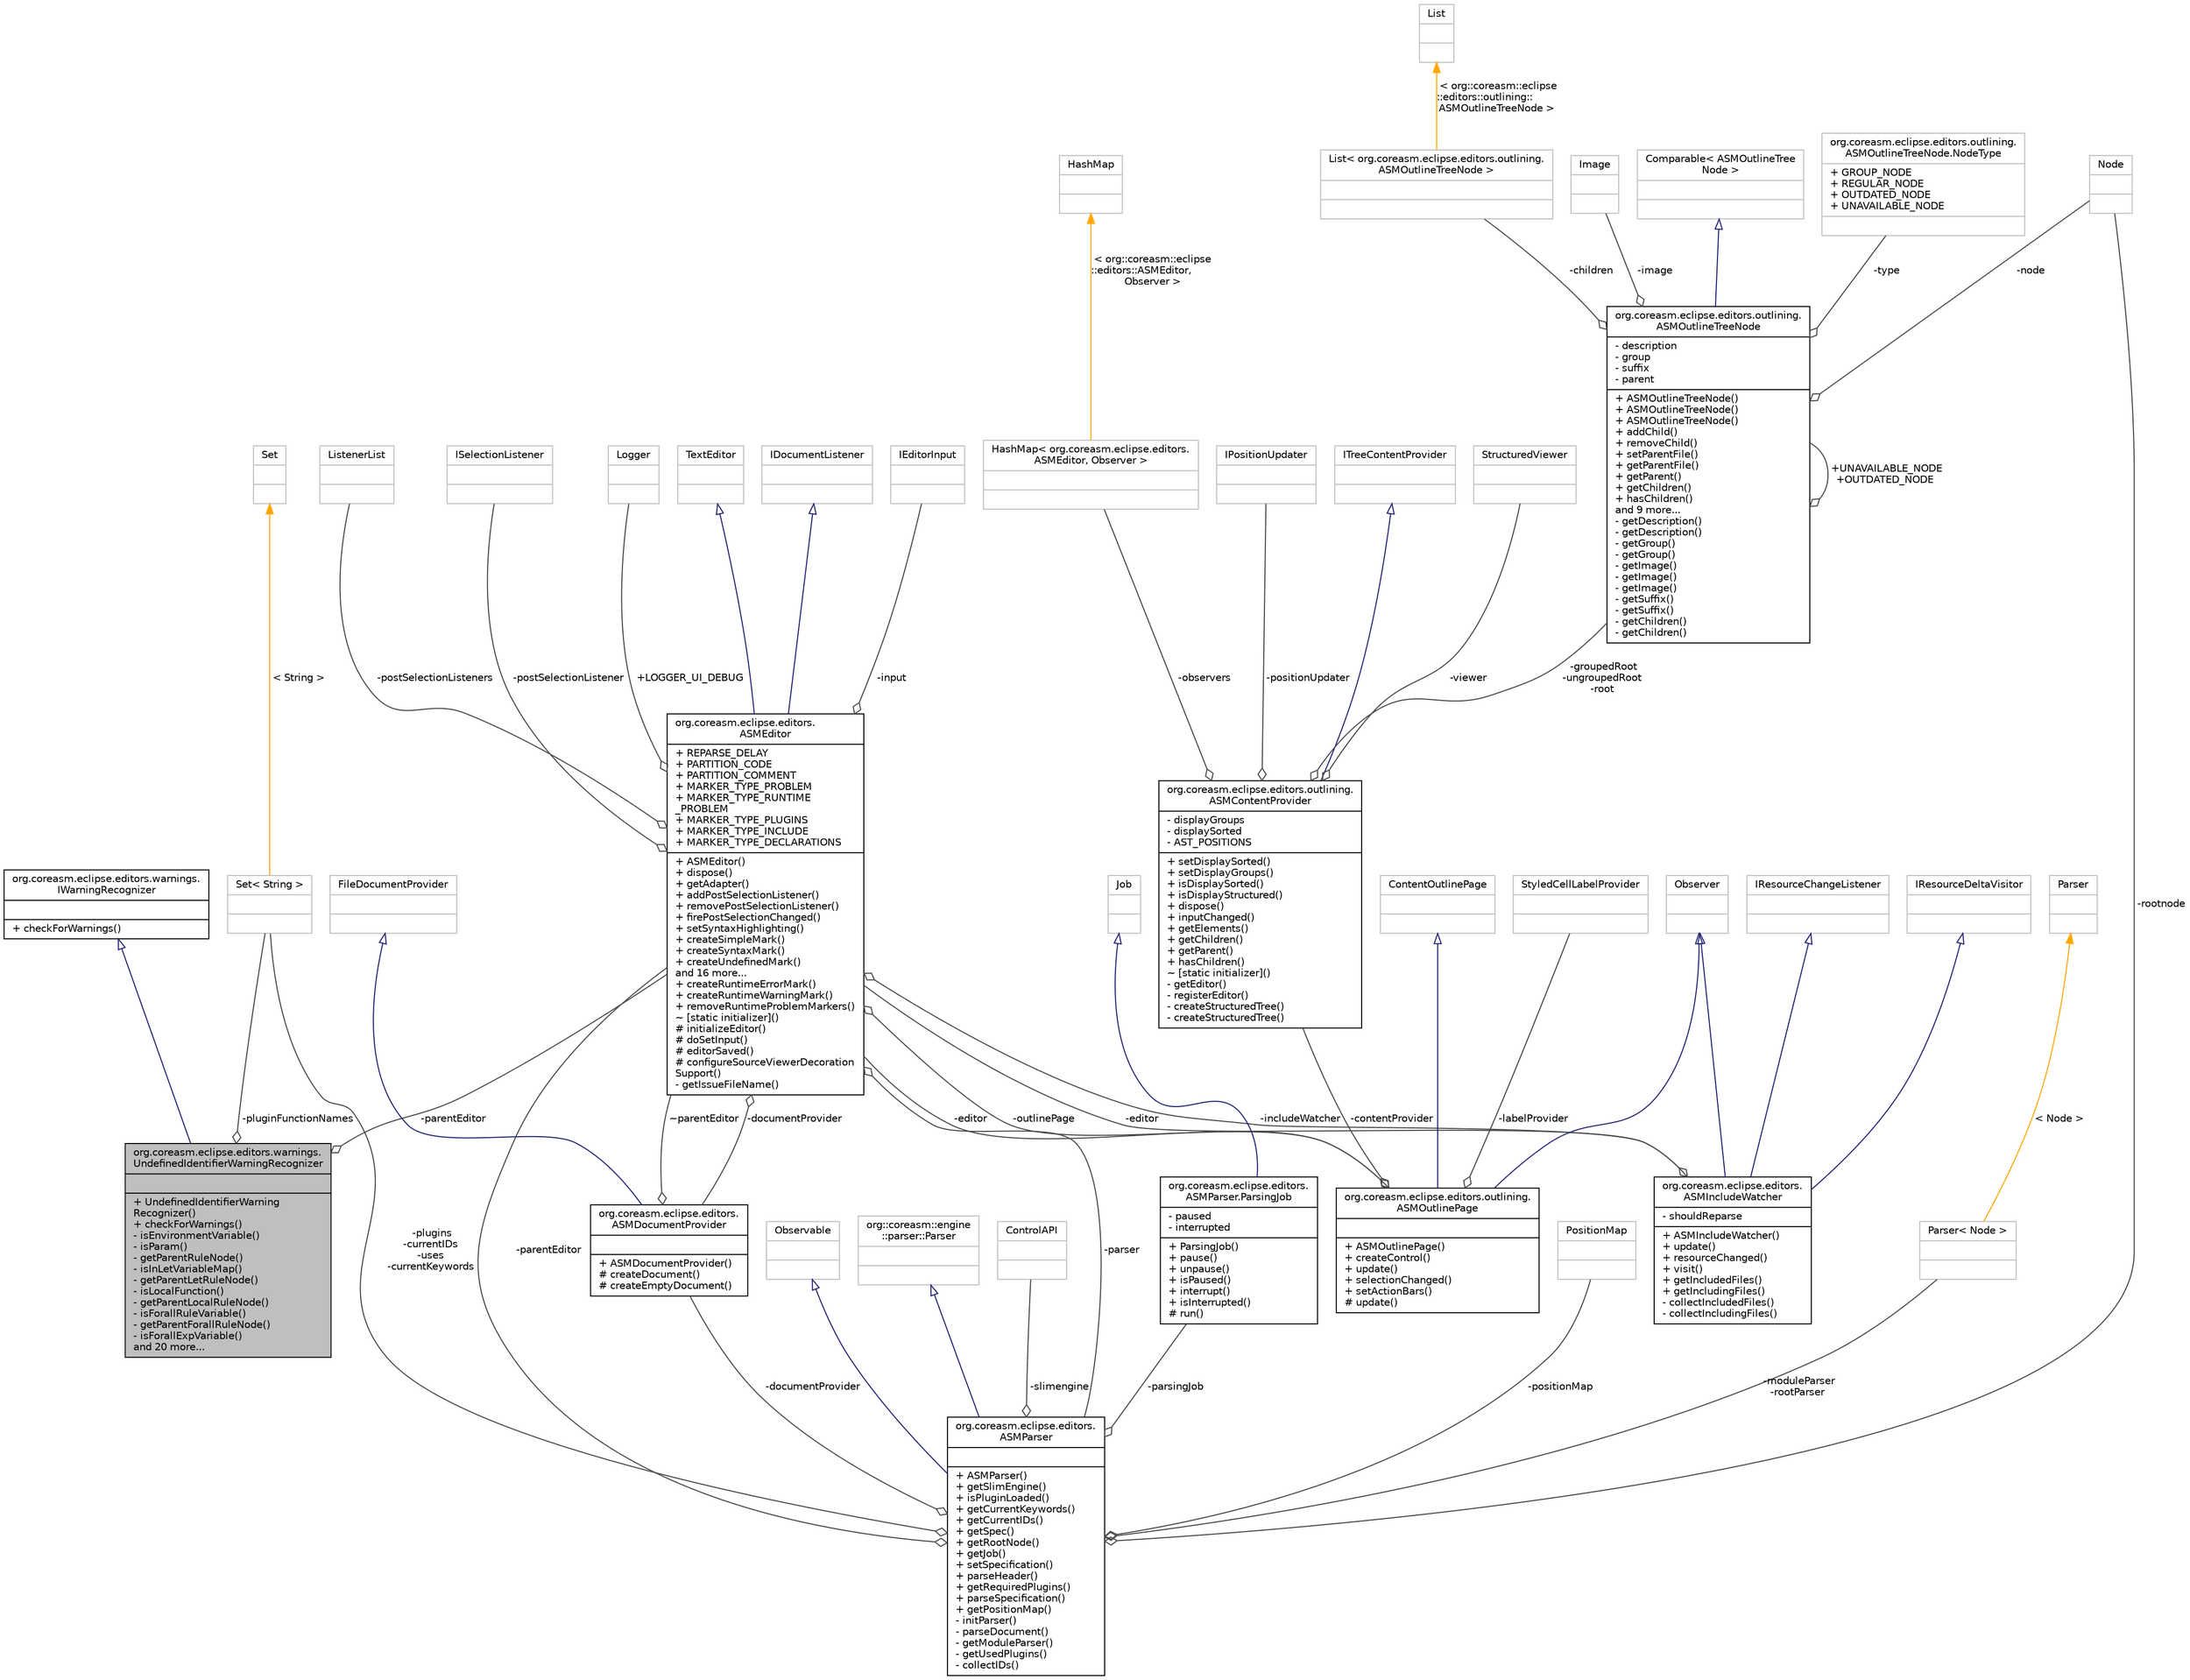 digraph "org.coreasm.eclipse.editors.warnings.UndefinedIdentifierWarningRecognizer"
{
  bgcolor="transparent";
  edge [fontname="Helvetica",fontsize="10",labelfontname="Helvetica",labelfontsize="10"];
  node [fontname="Helvetica",fontsize="10",shape=record];
  Node1 [label="{org.coreasm.eclipse.editors.warnings.\lUndefinedIdentifierWarningRecognizer\n||+ UndefinedIdentifierWarning\lRecognizer()\l+ checkForWarnings()\l- isEnvironmentVariable()\l- isParam()\l- getParentRuleNode()\l- isInLetVariableMap()\l- getParentLetRuleNode()\l- isLocalFunction()\l- getParentLocalRuleNode()\l- isForallRuleVariable()\l- getParentForallRuleNode()\l- isForallExpVariable()\land 20 more...\l}",height=0.2,width=0.4,color="black", fillcolor="grey75", style="filled" fontcolor="black"];
  Node2 -> Node1 [dir="back",color="midnightblue",fontsize="10",style="solid",arrowtail="onormal",fontname="Helvetica"];
  Node2 [label="{org.coreasm.eclipse.editors.warnings.\lIWarningRecognizer\n||+ checkForWarnings()\l}",height=0.2,width=0.4,color="black",URL="$interfaceorg_1_1coreasm_1_1eclipse_1_1editors_1_1warnings_1_1IWarningRecognizer.html",tooltip="This interface should be implemented by warning recognizers. "];
  Node3 -> Node1 [color="grey25",fontsize="10",style="solid",label=" -parentEditor" ,arrowhead="odiamond",fontname="Helvetica"];
  Node3 [label="{org.coreasm.eclipse.editors.\lASMEditor\n|+ REPARSE_DELAY\l+ PARTITION_CODE\l+ PARTITION_COMMENT\l+ MARKER_TYPE_PROBLEM\l+ MARKER_TYPE_RUNTIME\l_PROBLEM\l+ MARKER_TYPE_PLUGINS\l+ MARKER_TYPE_INCLUDE\l+ MARKER_TYPE_DECLARATIONS\l|+ ASMEditor()\l+ dispose()\l+ getAdapter()\l+ addPostSelectionListener()\l+ removePostSelectionListener()\l+ firePostSelectionChanged()\l+ setSyntaxHighlighting()\l+ createSimpleMark()\l+ createSyntaxMark()\l+ createUndefinedMark()\land 16 more...\l+ createRuntimeErrorMark()\l+ createRuntimeWarningMark()\l+ removeRuntimeProblemMarkers()\l~ [static initializer]()\l# initializeEditor()\l# doSetInput()\l# editorSaved()\l# configureSourceViewerDecoration\lSupport()\l- getIssueFileName()\l}",height=0.2,width=0.4,color="black",URL="$classorg_1_1coreasm_1_1eclipse_1_1editors_1_1ASMEditor.html",tooltip="The ASMEditor class is the root class of each CoreASM editor which initiates all other classes of the..."];
  Node4 -> Node3 [dir="back",color="midnightblue",fontsize="10",style="solid",arrowtail="onormal",fontname="Helvetica"];
  Node4 [label="{TextEditor\n||}",height=0.2,width=0.4,color="grey75"];
  Node5 -> Node3 [dir="back",color="midnightblue",fontsize="10",style="solid",arrowtail="onormal",fontname="Helvetica"];
  Node5 [label="{IDocumentListener\n||}",height=0.2,width=0.4,color="grey75"];
  Node6 -> Node3 [color="grey25",fontsize="10",style="solid",label=" -input" ,arrowhead="odiamond",fontname="Helvetica"];
  Node6 [label="{IEditorInput\n||}",height=0.2,width=0.4,color="grey75"];
  Node7 -> Node3 [color="grey25",fontsize="10",style="solid",label=" -postSelectionListeners" ,arrowhead="odiamond",fontname="Helvetica"];
  Node7 [label="{ListenerList\n||}",height=0.2,width=0.4,color="grey75"];
  Node8 -> Node3 [color="grey25",fontsize="10",style="solid",label=" -postSelectionListener" ,arrowhead="odiamond",fontname="Helvetica"];
  Node8 [label="{ISelectionListener\n||}",height=0.2,width=0.4,color="grey75"];
  Node9 -> Node3 [color="grey25",fontsize="10",style="solid",label=" -documentProvider" ,arrowhead="odiamond",fontname="Helvetica"];
  Node9 [label="{org.coreasm.eclipse.editors.\lASMDocumentProvider\n||+ ASMDocumentProvider()\l# createDocument()\l# createEmptyDocument()\l}",height=0.2,width=0.4,color="black",URL="$classorg_1_1coreasm_1_1eclipse_1_1editors_1_1ASMDocumentProvider.html",tooltip="This class is a DocumentProvider for ASMDocuments stored as files. "];
  Node10 -> Node9 [dir="back",color="midnightblue",fontsize="10",style="solid",arrowtail="onormal",fontname="Helvetica"];
  Node10 [label="{FileDocumentProvider\n||}",height=0.2,width=0.4,color="grey75"];
  Node3 -> Node9 [color="grey25",fontsize="10",style="solid",label=" ~parentEditor" ,arrowhead="odiamond",fontname="Helvetica"];
  Node11 -> Node3 [color="grey25",fontsize="10",style="solid",label=" +LOGGER_UI_DEBUG" ,arrowhead="odiamond",fontname="Helvetica"];
  Node11 [label="{Logger\n||}",height=0.2,width=0.4,color="grey75"];
  Node12 -> Node3 [color="grey25",fontsize="10",style="solid",label=" -includeWatcher" ,arrowhead="odiamond",fontname="Helvetica"];
  Node12 [label="{org.coreasm.eclipse.editors.\lASMIncludeWatcher\n|- shouldReparse\l|+ ASMIncludeWatcher()\l+ update()\l+ resourceChanged()\l+ visit()\l+ getIncludedFiles()\l+ getIncludingFiles()\l- collectIncludedFiles()\l- collectIncludingFiles()\l}",height=0.2,width=0.4,color="black",URL="$classorg_1_1coreasm_1_1eclipse_1_1editors_1_1ASMIncludeWatcher.html",tooltip="The IncludeWatcher watches included specifications. "];
  Node13 -> Node12 [dir="back",color="midnightblue",fontsize="10",style="solid",arrowtail="onormal",fontname="Helvetica"];
  Node13 [label="{Observer\n||}",height=0.2,width=0.4,color="grey75"];
  Node14 -> Node12 [dir="back",color="midnightblue",fontsize="10",style="solid",arrowtail="onormal",fontname="Helvetica"];
  Node14 [label="{IResourceChangeListener\n||}",height=0.2,width=0.4,color="grey75"];
  Node15 -> Node12 [dir="back",color="midnightblue",fontsize="10",style="solid",arrowtail="onormal",fontname="Helvetica"];
  Node15 [label="{IResourceDeltaVisitor\n||}",height=0.2,width=0.4,color="grey75"];
  Node3 -> Node12 [color="grey25",fontsize="10",style="solid",label=" -editor" ,arrowhead="odiamond",fontname="Helvetica"];
  Node16 -> Node3 [color="grey25",fontsize="10",style="solid",label=" -parser" ,arrowhead="odiamond",fontname="Helvetica"];
  Node16 [label="{org.coreasm.eclipse.editors.\lASMParser\n||+ ASMParser()\l+ getSlimEngine()\l+ isPluginLoaded()\l+ getCurrentKeywords()\l+ getCurrentIDs()\l+ getSpec()\l+ getRootNode()\l+ getJob()\l+ setSpecification()\l+ parseHeader()\l+ getRequiredPlugins()\l+ parseSpecification()\l+ getPositionMap()\l- initParser()\l- parseDocument()\l- getModuleParser()\l- getUsedPlugins()\l- collectIDs()\l}",height=0.2,width=0.4,color="black",URL="$classorg_1_1coreasm_1_1eclipse_1_1editors_1_1ASMParser.html",tooltip="This class organizes the parsing of CoreASM specifications. "];
  Node17 -> Node16 [dir="back",color="midnightblue",fontsize="10",style="solid",arrowtail="onormal",fontname="Helvetica"];
  Node17 [label="{Observable\n||}",height=0.2,width=0.4,color="grey75"];
  Node18 -> Node16 [dir="back",color="midnightblue",fontsize="10",style="solid",arrowtail="onormal",fontname="Helvetica"];
  Node18 [label="{org::coreasm::engine\l::parser::Parser\n||}",height=0.2,width=0.4,color="grey75"];
  Node19 -> Node16 [color="grey25",fontsize="10",style="solid",label=" -slimengine" ,arrowhead="odiamond",fontname="Helvetica"];
  Node19 [label="{ControlAPI\n||}",height=0.2,width=0.4,color="grey75"];
  Node20 -> Node16 [color="grey25",fontsize="10",style="solid",label=" -rootnode" ,arrowhead="odiamond",fontname="Helvetica"];
  Node20 [label="{Node\n||}",height=0.2,width=0.4,color="grey75"];
  Node9 -> Node16 [color="grey25",fontsize="10",style="solid",label=" -documentProvider" ,arrowhead="odiamond",fontname="Helvetica"];
  Node3 -> Node16 [color="grey25",fontsize="10",style="solid",label=" -parentEditor" ,arrowhead="odiamond",fontname="Helvetica"];
  Node21 -> Node16 [color="grey25",fontsize="10",style="solid",label=" -parsingJob" ,arrowhead="odiamond",fontname="Helvetica"];
  Node21 [label="{org.coreasm.eclipse.editors.\lASMParser.ParsingJob\n|- paused\l- interrupted\l|+ ParsingJob()\l+ pause()\l+ unpause()\l+ isPaused()\l+ interrupt()\l+ isInterrupted()\l# run()\l}",height=0.2,width=0.4,color="black",URL="$classorg_1_1coreasm_1_1eclipse_1_1editors_1_1ASMParser_1_1ParsingJob.html",tooltip="This class manages the running of the parser. "];
  Node22 -> Node21 [dir="back",color="midnightblue",fontsize="10",style="solid",arrowtail="onormal",fontname="Helvetica"];
  Node22 [label="{Job\n||}",height=0.2,width=0.4,color="grey75"];
  Node23 -> Node16 [color="grey25",fontsize="10",style="solid",label=" -plugins\n-currentIDs\n-uses\n-currentKeywords" ,arrowhead="odiamond",fontname="Helvetica"];
  Node23 [label="{Set\< String \>\n||}",height=0.2,width=0.4,color="grey75"];
  Node24 -> Node23 [dir="back",color="orange",fontsize="10",style="solid",label=" \< String \>" ,fontname="Helvetica"];
  Node24 [label="{Set\n||}",height=0.2,width=0.4,color="grey75"];
  Node25 -> Node16 [color="grey25",fontsize="10",style="solid",label=" -positionMap" ,arrowhead="odiamond",fontname="Helvetica"];
  Node25 [label="{PositionMap\n||}",height=0.2,width=0.4,color="grey75"];
  Node26 -> Node16 [color="grey25",fontsize="10",style="solid",label=" -moduleParser\n-rootParser" ,arrowhead="odiamond",fontname="Helvetica"];
  Node26 [label="{Parser\< Node \>\n||}",height=0.2,width=0.4,color="grey75"];
  Node27 -> Node26 [dir="back",color="orange",fontsize="10",style="solid",label=" \< Node \>" ,fontname="Helvetica"];
  Node27 [label="{Parser\n||}",height=0.2,width=0.4,color="grey75"];
  Node28 -> Node3 [color="grey25",fontsize="10",style="solid",label=" -outlinePage" ,arrowhead="odiamond",fontname="Helvetica"];
  Node28 [label="{org.coreasm.eclipse.editors.outlining.\lASMOutlinePage\n||+ ASMOutlinePage()\l+ createControl()\l+ update()\l+ selectionChanged()\l+ setActionBars()\l# update()\l}",height=0.2,width=0.4,color="black",URL="$classorg_1_1coreasm_1_1eclipse_1_1editors_1_1outlining_1_1ASMOutlinePage.html"];
  Node29 -> Node28 [dir="back",color="midnightblue",fontsize="10",style="solid",arrowtail="onormal",fontname="Helvetica"];
  Node29 [label="{ContentOutlinePage\n||}",height=0.2,width=0.4,color="grey75"];
  Node13 -> Node28 [dir="back",color="midnightblue",fontsize="10",style="solid",arrowtail="onormal",fontname="Helvetica"];
  Node3 -> Node28 [color="grey25",fontsize="10",style="solid",label=" -editor" ,arrowhead="odiamond",fontname="Helvetica"];
  Node30 -> Node28 [color="grey25",fontsize="10",style="solid",label=" -contentProvider" ,arrowhead="odiamond",fontname="Helvetica"];
  Node30 [label="{org.coreasm.eclipse.editors.outlining.\lASMContentProvider\n|- displayGroups\l- displaySorted\l- AST_POSITIONS\l|+ setDisplaySorted()\l+ setDisplayGroups()\l+ isDisplaySorted()\l+ isDisplayStructured()\l+ dispose()\l+ inputChanged()\l+ getElements()\l+ getChildren()\l+ getParent()\l+ hasChildren()\l~ [static initializer]()\l- getEditor()\l- registerEditor()\l- createStructuredTree()\l- createStructuredTree()\l}",height=0.2,width=0.4,color="black",URL="$classorg_1_1coreasm_1_1eclipse_1_1editors_1_1outlining_1_1ASMContentProvider.html"];
  Node31 -> Node30 [dir="back",color="midnightblue",fontsize="10",style="solid",arrowtail="onormal",fontname="Helvetica"];
  Node31 [label="{ITreeContentProvider\n||}",height=0.2,width=0.4,color="grey75"];
  Node32 -> Node30 [color="grey25",fontsize="10",style="solid",label=" -viewer" ,arrowhead="odiamond",fontname="Helvetica"];
  Node32 [label="{StructuredViewer\n||}",height=0.2,width=0.4,color="grey75"];
  Node33 -> Node30 [color="grey25",fontsize="10",style="solid",label=" -observers" ,arrowhead="odiamond",fontname="Helvetica"];
  Node33 [label="{HashMap\< org.coreasm.eclipse.editors.\lASMEditor, Observer \>\n||}",height=0.2,width=0.4,color="grey75"];
  Node34 -> Node33 [dir="back",color="orange",fontsize="10",style="solid",label=" \< org::coreasm::eclipse\l::editors::ASMEditor,\l Observer \>" ,fontname="Helvetica"];
  Node34 [label="{HashMap\n||}",height=0.2,width=0.4,color="grey75"];
  Node35 -> Node30 [color="grey25",fontsize="10",style="solid",label=" -groupedRoot\n-ungroupedRoot\n-root" ,arrowhead="odiamond",fontname="Helvetica"];
  Node35 [label="{org.coreasm.eclipse.editors.outlining.\lASMOutlineTreeNode\n|- description\l- group\l- suffix\l- parent\l|+ ASMOutlineTreeNode()\l+ ASMOutlineTreeNode()\l+ ASMOutlineTreeNode()\l+ addChild()\l+ removeChild()\l+ setParentFile()\l+ getParentFile()\l+ getParent()\l+ getChildren()\l+ hasChildren()\land 9 more...\l- getDescription()\l- getDescription()\l- getGroup()\l- getGroup()\l- getImage()\l- getImage()\l- getImage()\l- getSuffix()\l- getSuffix()\l- getChildren()\l- getChildren()\l}",height=0.2,width=0.4,color="black",URL="$classorg_1_1coreasm_1_1eclipse_1_1editors_1_1outlining_1_1ASMOutlineTreeNode.html"];
  Node36 -> Node35 [dir="back",color="midnightblue",fontsize="10",style="solid",arrowtail="onormal",fontname="Helvetica"];
  Node36 [label="{Comparable\< ASMOutlineTree\lNode \>\n||}",height=0.2,width=0.4,color="grey75"];
  Node37 -> Node35 [color="grey25",fontsize="10",style="solid",label=" -type" ,arrowhead="odiamond",fontname="Helvetica"];
  Node37 [label="{org.coreasm.eclipse.editors.outlining.\lASMOutlineTreeNode.NodeType\n|+ GROUP_NODE\l+ REGULAR_NODE\l+ OUTDATED_NODE\l+ UNAVAILABLE_NODE\l|}",height=0.2,width=0.4,color="grey75"];
  Node20 -> Node35 [color="grey25",fontsize="10",style="solid",label=" -node" ,arrowhead="odiamond",fontname="Helvetica"];
  Node35 -> Node35 [color="grey25",fontsize="10",style="solid",label=" +UNAVAILABLE_NODE\n+OUTDATED_NODE" ,arrowhead="odiamond",fontname="Helvetica"];
  Node38 -> Node35 [color="grey25",fontsize="10",style="solid",label=" -children" ,arrowhead="odiamond",fontname="Helvetica"];
  Node38 [label="{List\< org.coreasm.eclipse.editors.outlining.\lASMOutlineTreeNode \>\n||}",height=0.2,width=0.4,color="grey75"];
  Node39 -> Node38 [dir="back",color="orange",fontsize="10",style="solid",label=" \< org::coreasm::eclipse\l::editors::outlining::\lASMOutlineTreeNode \>" ,fontname="Helvetica"];
  Node39 [label="{List\n||}",height=0.2,width=0.4,color="grey75"];
  Node40 -> Node35 [color="grey25",fontsize="10",style="solid",label=" -image" ,arrowhead="odiamond",fontname="Helvetica"];
  Node40 [label="{Image\n||}",height=0.2,width=0.4,color="grey75"];
  Node41 -> Node30 [color="grey25",fontsize="10",style="solid",label=" -positionUpdater" ,arrowhead="odiamond",fontname="Helvetica"];
  Node41 [label="{IPositionUpdater\n||}",height=0.2,width=0.4,color="grey75"];
  Node42 -> Node28 [color="grey25",fontsize="10",style="solid",label=" -labelProvider" ,arrowhead="odiamond",fontname="Helvetica"];
  Node42 [label="{StyledCellLabelProvider\n||}",height=0.2,width=0.4,color="grey75"];
  Node23 -> Node1 [color="grey25",fontsize="10",style="solid",label=" -pluginFunctionNames" ,arrowhead="odiamond",fontname="Helvetica"];
}
